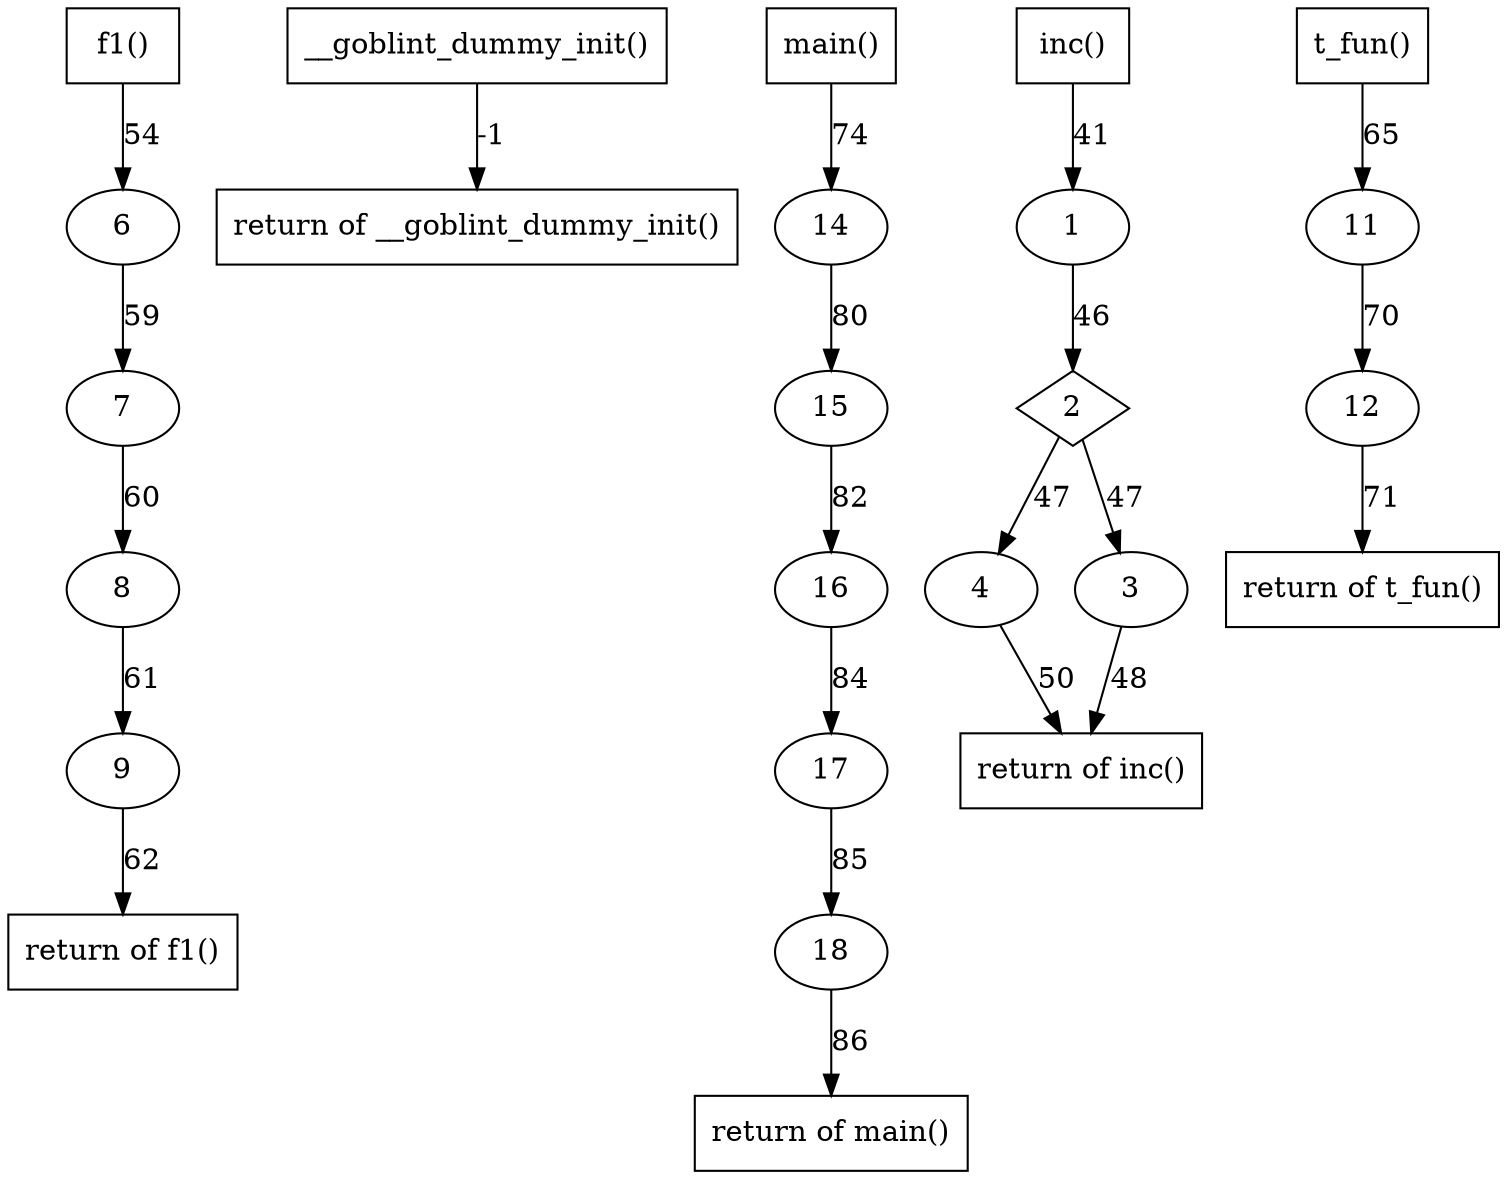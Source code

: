 digraph cfg {
	node [];
	7 -> 8 [label = "60"] ;
	fun3 -> ret3 [label = "-1"] ;
	9 -> ret338 [label = "62"] ;
	fun343 -> 14 [label = "74"] ;
	4 -> ret336 [label = "50"] ;
	3 -> ret336 [label = "48"] ;
	1 -> 2 [label = "46"] ;
	17 -> 18 [label = "85"] ;
	fun340 -> 11 [label = "65"] ;
	11 -> 12 [label = "70"] ;
	8 -> 9 [label = "61"] ;
	2 -> 4 [label = "47"] ;
	2 -> 3 [label = "47"] ;
	18 -> ret343 [label = "86"] ;
	15 -> 16 [label = "82"] ;
	6 -> 7 [label = "59"] ;
	14 -> 15 [label = "80"] ;
	16 -> 17 [label = "84"] ;
	12 -> ret340 [label = "71"] ;
	fun336 -> 1 [label = "41"] ;
	fun338 -> 6 [label = "54"] ;
	8 [];
	ret3 [label="return of __goblint_dummy_init()",shape=box];
	fun338 [label="f1()",shape=box];
	ret338 [label="return of f1()",shape=box];
	14 [];
	ret336 [label="return of inc()",shape=box];
	fun336 [label="inc()",shape=box];
	fun340 [label="t_fun()",shape=box];
	2 [shape=diamond];
	18 [];
	11 [];
	12 [];
	9 [];
	4 [];
	3 [];
	ret343 [label="return of main()",shape=box];
	fun343 [label="main()",shape=box];
	16 [];
	7 [];
	15 [];
	17 [];
	fun3 [label="__goblint_dummy_init()",shape=box];
	ret340 [label="return of t_fun()",shape=box];
	1 [];
	6 [];
}
